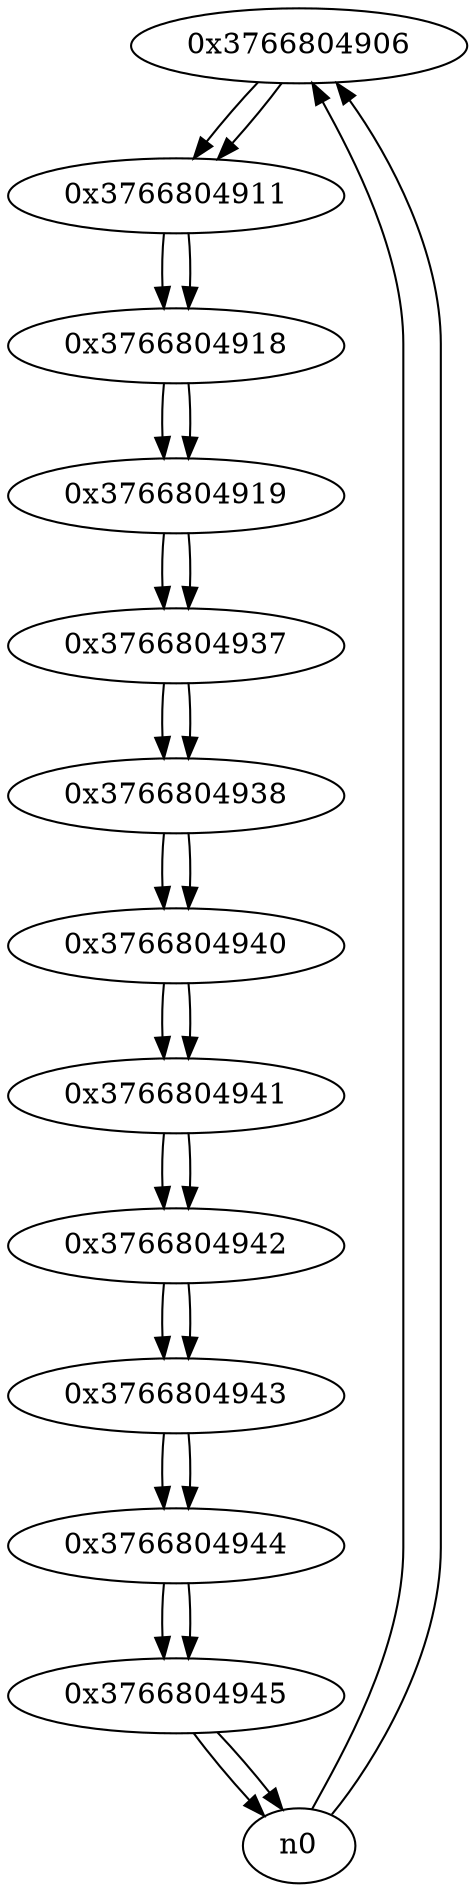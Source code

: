 digraph G{
/* nodes */
  n1 [label="0x3766804906"]
  n2 [label="0x3766804911"]
  n3 [label="0x3766804918"]
  n4 [label="0x3766804919"]
  n5 [label="0x3766804937"]
  n6 [label="0x3766804938"]
  n7 [label="0x3766804940"]
  n8 [label="0x3766804941"]
  n9 [label="0x3766804942"]
  n10 [label="0x3766804943"]
  n11 [label="0x3766804944"]
  n12 [label="0x3766804945"]
/* edges */
n1 -> n2;
n0 -> n1;
n0 -> n1;
n2 -> n3;
n1 -> n2;
n3 -> n4;
n2 -> n3;
n4 -> n5;
n3 -> n4;
n5 -> n6;
n4 -> n5;
n6 -> n7;
n5 -> n6;
n7 -> n8;
n6 -> n7;
n8 -> n9;
n7 -> n8;
n9 -> n10;
n8 -> n9;
n10 -> n11;
n9 -> n10;
n11 -> n12;
n10 -> n11;
n12 -> n0;
n12 -> n0;
n11 -> n12;
}
